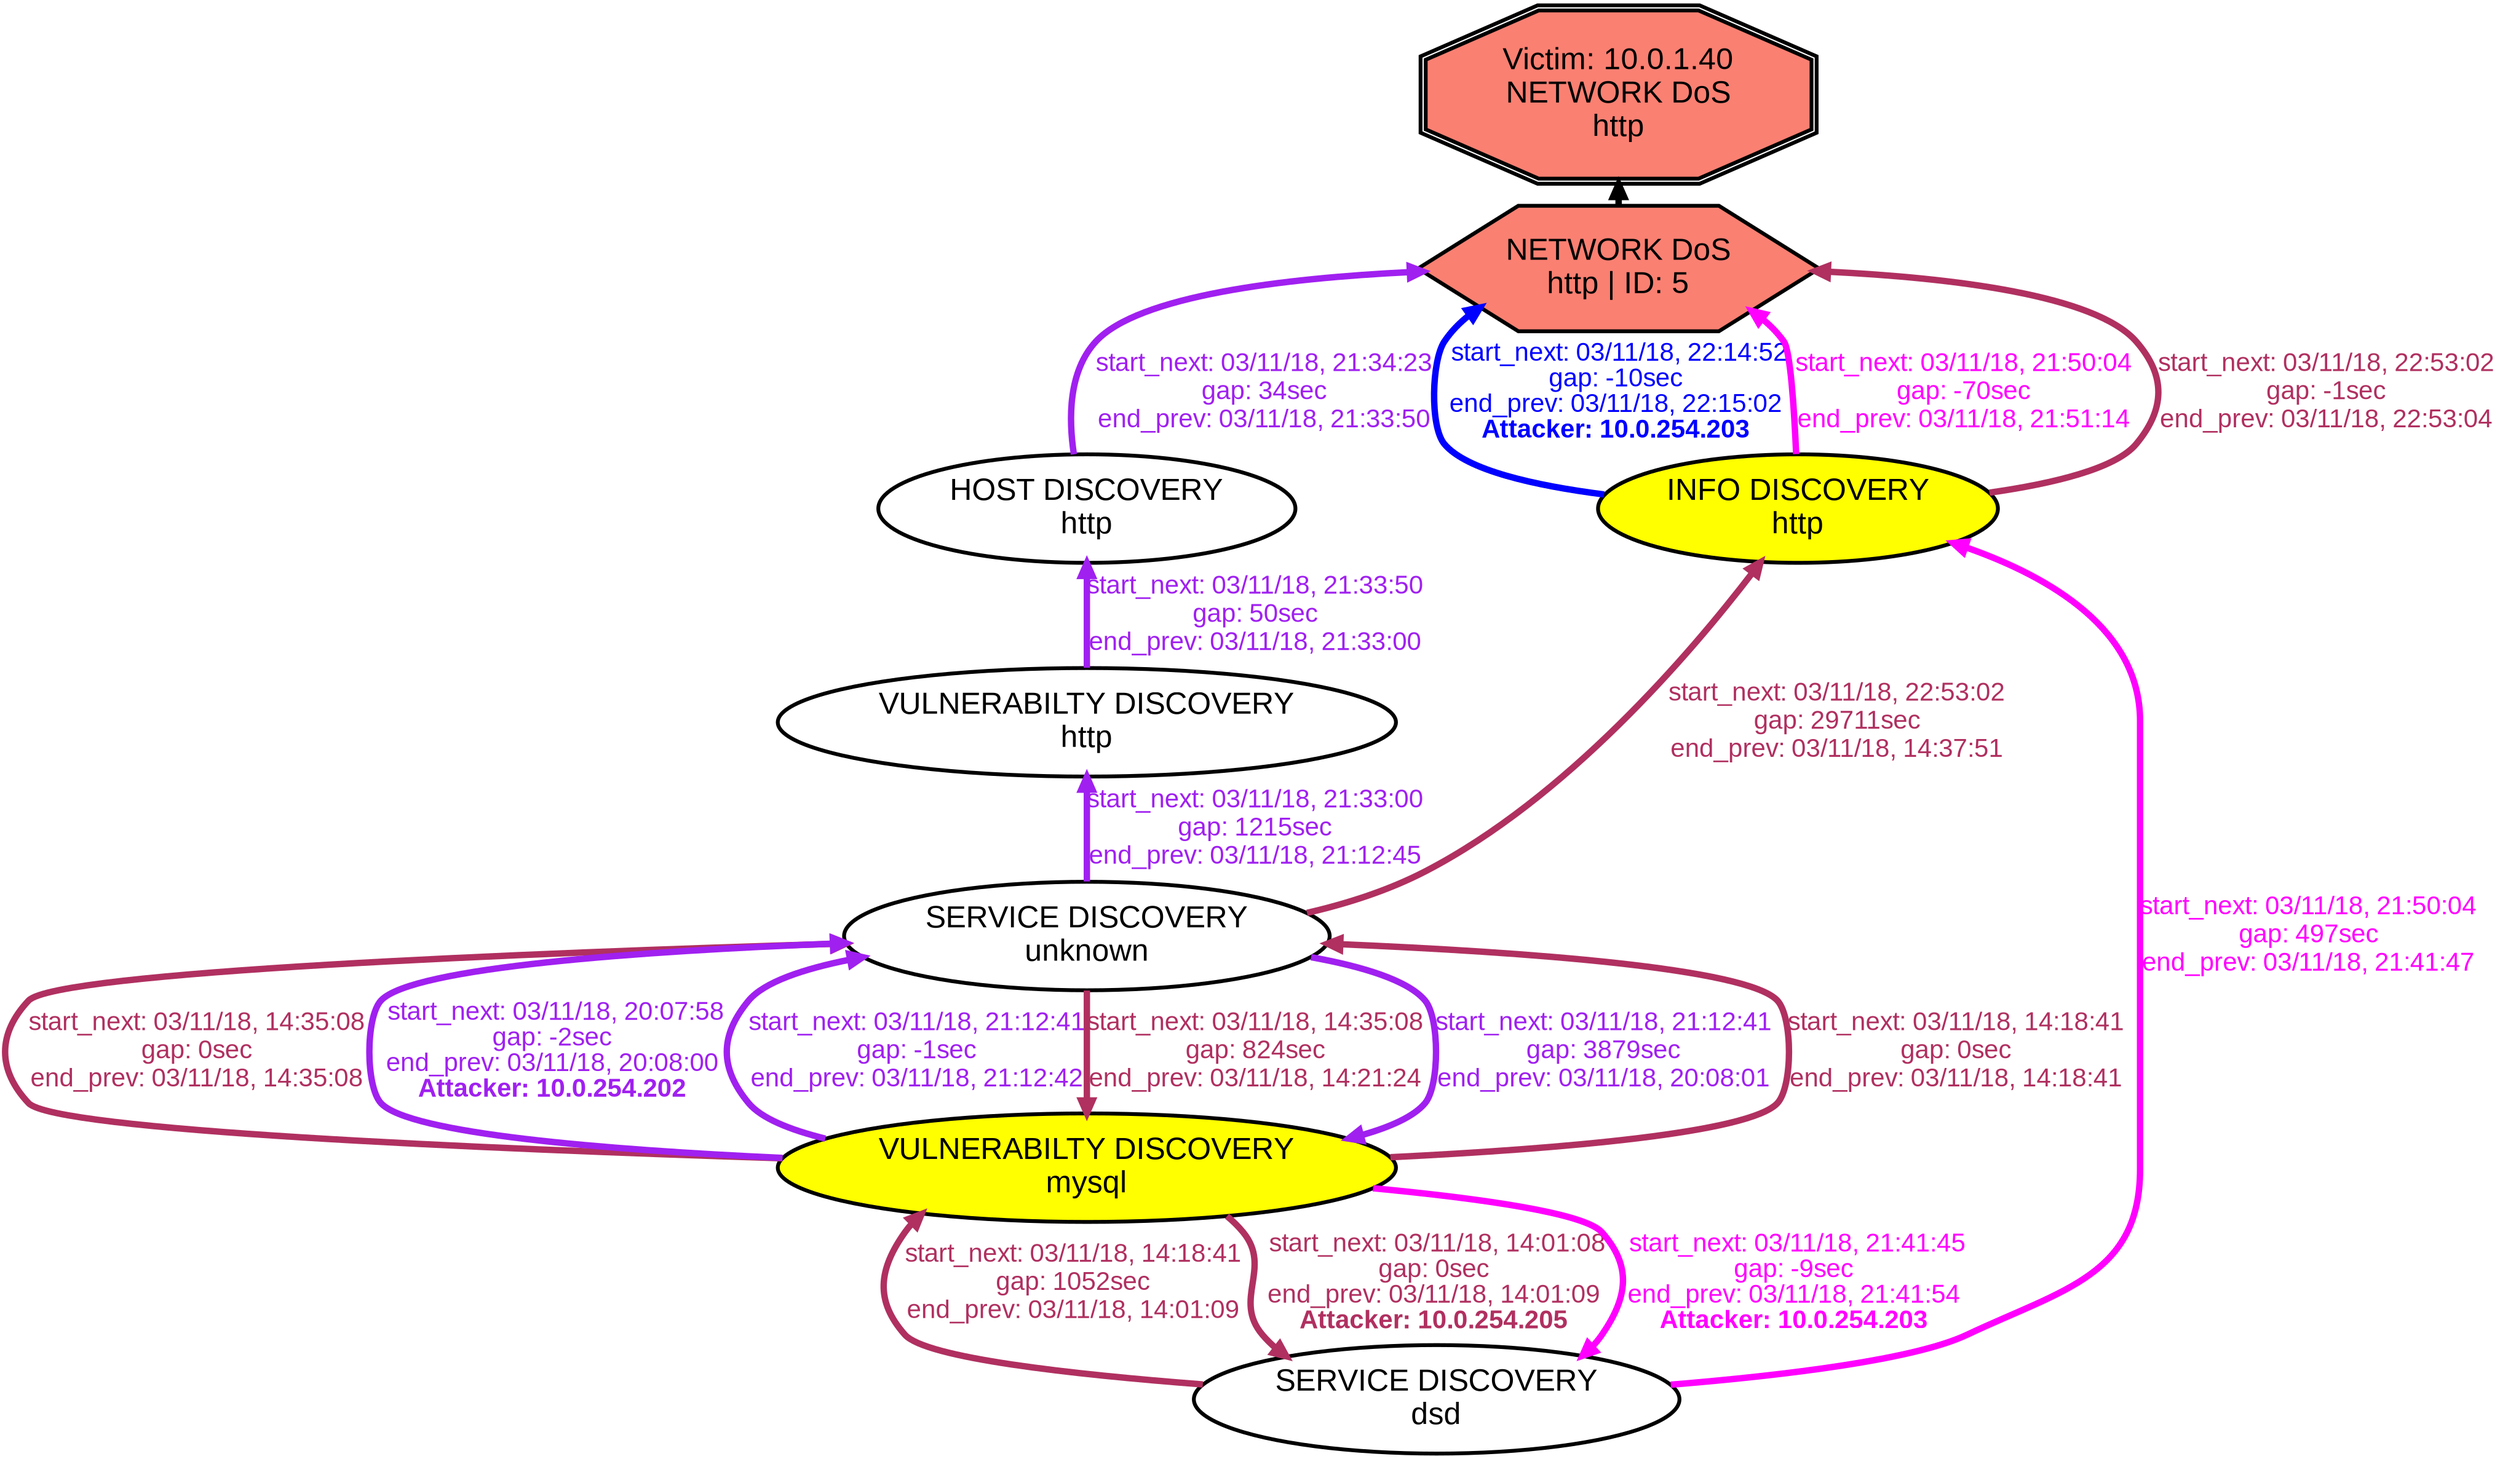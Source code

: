 digraph NETWORKDOShttp {
rankdir="BT"; 
 graph [ nodesep="0.1", ranksep="0.02"] 
 node [ fontname=Arial, fontsize=24,penwidth=3]; 
 edge [ fontname=Arial, fontsize=20,penwidth=5 ];
"Victim: 10.0.1.40
NETWORK DoS
http" [shape=doubleoctagon, style=filled, fillcolor=salmon];
{ rank = max; "Victim: 10.0.1.40
NETWORK DoS
http"}
"NETWORK DoS
http | ID: 5" -> "Victim: 10.0.1.40
NETWORK DoS
http"
"NETWORK DoS
http | ID: 5" [style=filled, fillcolor= salmon]
{ rank=same; "NETWORK DoS
http | ID: 5"}
"VULNERABILTY DISCOVERY
mysql" [style=filled, fillcolor= yellow]
"VULNERABILTY DISCOVERY
mysql" -> "SERVICE DISCOVERY
dsd" [ color=maroon] [label=<<font color="maroon"> start_next: 03/11/18, 14:01:08<br/>gap: 0sec<br/>end_prev: 03/11/18, 14:01:09</font><br/><font color="maroon"><b>Attacker: 10.0.254.205</b></font>>]
"SERVICE DISCOVERY
dsd" -> "VULNERABILTY DISCOVERY
mysql" [ label="start_next: 03/11/18, 14:18:41
gap: 1052sec
end_prev: 03/11/18, 14:01:09"][ fontcolor="maroon" color=maroon]
"VULNERABILTY DISCOVERY
mysql" -> "SERVICE DISCOVERY
unknown" [ label="start_next: 03/11/18, 14:18:41
gap: 0sec
end_prev: 03/11/18, 14:18:41"][ fontcolor="maroon" color=maroon]
"SERVICE DISCOVERY
unknown" -> "VULNERABILTY DISCOVERY
mysql" [ label="start_next: 03/11/18, 14:35:08
gap: 824sec
end_prev: 03/11/18, 14:21:24"][ fontcolor="maroon" color=maroon]
"VULNERABILTY DISCOVERY
mysql" -> "SERVICE DISCOVERY
unknown" [ label="start_next: 03/11/18, 14:35:08
gap: 0sec
end_prev: 03/11/18, 14:35:08"][ fontcolor="maroon" color=maroon]
"SERVICE DISCOVERY
unknown" -> "INFO DISCOVERY
http" [ label="start_next: 03/11/18, 22:53:02
gap: 29711sec
end_prev: 03/11/18, 14:37:51"][ fontcolor="maroon" color=maroon]
"INFO DISCOVERY
http" -> "NETWORK DoS
http | ID: 5" [ label="start_next: 03/11/18, 22:53:02
gap: -1sec
end_prev: 03/11/18, 22:53:04"][ fontcolor="maroon" color=maroon]
"INFO DISCOVERY
http" [style=filled, fillcolor= yellow]
"INFO DISCOVERY
http" -> "NETWORK DoS
http | ID: 5" [ color=blue] [label=<<font color="blue"> start_next: 03/11/18, 22:14:52<br/>gap: -10sec<br/>end_prev: 03/11/18, 22:15:02</font><br/><font color="blue"><b>Attacker: 10.0.254.203</b></font>>]
"VULNERABILTY DISCOVERY
mysql" [style=filled, fillcolor= yellow]
"VULNERABILTY DISCOVERY
mysql" -> "SERVICE DISCOVERY
dsd" [ color=magenta] [label=<<font color="magenta"> start_next: 03/11/18, 21:41:45<br/>gap: -9sec<br/>end_prev: 03/11/18, 21:41:54</font><br/><font color="magenta"><b>Attacker: 10.0.254.203</b></font>>]
"SERVICE DISCOVERY
dsd" -> "INFO DISCOVERY
http" [ label="start_next: 03/11/18, 21:50:04
gap: 497sec
end_prev: 03/11/18, 21:41:47"][ fontcolor="magenta" color=magenta]
"INFO DISCOVERY
http" -> "NETWORK DoS
http | ID: 5" [ label="start_next: 03/11/18, 21:50:04
gap: -70sec
end_prev: 03/11/18, 21:51:14"][ fontcolor="magenta" color=magenta]
"VULNERABILTY DISCOVERY
mysql" [style=filled, fillcolor= yellow]
"VULNERABILTY DISCOVERY
mysql" -> "SERVICE DISCOVERY
unknown" [ color=purple] [label=<<font color="purple"> start_next: 03/11/18, 20:07:58<br/>gap: -2sec<br/>end_prev: 03/11/18, 20:08:00</font><br/><font color="purple"><b>Attacker: 10.0.254.202</b></font>>]
"SERVICE DISCOVERY
unknown" -> "VULNERABILTY DISCOVERY
mysql" [ label="start_next: 03/11/18, 21:12:41
gap: 3879sec
end_prev: 03/11/18, 20:08:01"][ fontcolor="purple" color=purple]
"VULNERABILTY DISCOVERY
mysql" -> "SERVICE DISCOVERY
unknown" [ label="start_next: 03/11/18, 21:12:41
gap: -1sec
end_prev: 03/11/18, 21:12:42"][ fontcolor="purple" color=purple]
"SERVICE DISCOVERY
unknown" -> "VULNERABILTY DISCOVERY
http" [ label="start_next: 03/11/18, 21:33:00
gap: 1215sec
end_prev: 03/11/18, 21:12:45"][ fontcolor="purple" color=purple]
"VULNERABILTY DISCOVERY
http" -> "HOST DISCOVERY
http" [ label="start_next: 03/11/18, 21:33:50
gap: 50sec
end_prev: 03/11/18, 21:33:00"][ fontcolor="purple" color=purple]
"HOST DISCOVERY
http" -> "NETWORK DoS
http | ID: 5" [ label="start_next: 03/11/18, 21:34:23
gap: 34sec
end_prev: 03/11/18, 21:33:50"][ fontcolor="purple" color=purple]
"VULNERABILTY DISCOVERY
mysql" [shape=oval]
"VULNERABILTY DISCOVERY
mysql" [tooltip="ET SCAN Suspicious inbound to mySQL port 3306
ET SCAN Suspicious inbound to MSSQL port 1433
ET SCAN Suspicious inbound to PostgreSQL port 5432
ET SCAN Suspicious inbound to Oracle SQL port 1521
ET SCAN Suspicious inbound to mSQL port 4333"]
"SERVICE DISCOVERY
dsd" [shape=oval]
"SERVICE DISCOVERY
dsd" [tooltip="ET SCAN Potential VNC Scan 5900-5920
ET SCAN Potential VNC Scan 5800-5820"]
"SERVICE DISCOVERY
unknown" [shape=oval]
"SERVICE DISCOVERY
unknown" [tooltip="ET SCAN Potential SSH Scan
ET SCAN Potential VNC Scan 5900-5920
ET SCAN Potential VNC Scan 5800-5820
ET SCAN NMAP OS Detection Probe"]
"INFO DISCOVERY
http" [shape=oval]
"INFO DISCOVERY
http" [tooltip="GPL WEB_SERVER .htaccess access
GPL WEB_SERVER /~root access
GPL WEB_SERVER iisadmin access
GPL WEB_SERVER printenv access
GPL WEB_SERVER .htpasswd access
GPL WEB_SERVER global.asa access"]
"NETWORK DoS
http | ID: 5" [shape=hexagon]
"NETWORK DoS
http | ID: 5" [tooltip="ET WEB_SERVER Possible Cherokee Web Server GET AUX Request Denial Of Service Attempt"]
"VULNERABILTY DISCOVERY
http" [shape=oval]
"VULNERABILTY DISCOVERY
http" [tooltip="ET SCAN NMAP SIP Version Detect OPTIONS Scan"]
"HOST DISCOVERY
http" [shape=oval]
"HOST DISCOVERY
http" [tooltip="ET SCAN Nmap Scripting Engine User-Agent Detected (Nmap Scripting Engine)
ET SCAN Possible Nmap User-Agent Observed"]
}
